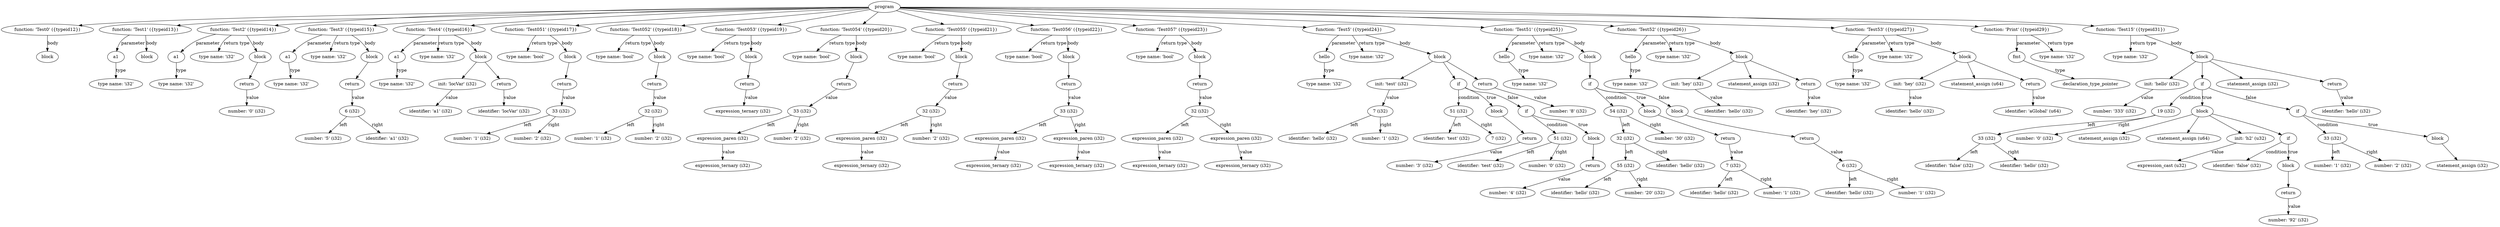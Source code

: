 digraph G {
"0x6000005b80c0" [label="program"]
"0x6000005b8540" [label="function: 'Test0' ({typeid12})"]
"0x6000005b85a0" [label="block"]
"0x6000005b8540" -> "0x6000005b85a0" [label="body"]
"0x6000005b80c0" -> "0x6000005b8540";
"0x6000005b86c0" [label="function: 'Test1' ({typeid13})"]
"0x6000005b8600" [label="a1"]
"0x6000005b8660" [label="type name: 'i32'"]
"0x6000005b8600" -> "0x6000005b8660" [label="type"]
"0x6000005b86c0" -> "0x6000005b8600" [label="parameter"]
"0x6000005b8720" [label="block"]
"0x6000005b86c0" -> "0x6000005b8720" [label="body"]
"0x6000005b80c0" -> "0x6000005b86c0";
"0x6000005b88a0" [label="function: 'Test2' ({typeid14})"]
"0x6000005b8780" [label="a1"]
"0x6000005b87e0" [label="type name: 'i32'"]
"0x6000005b8780" -> "0x6000005b87e0" [label="type"]
"0x6000005b88a0" -> "0x6000005b8780" [label="parameter"]
"0x6000005b8840" [label="type name: 'i32'"]
"0x6000005b8900" [label="block"]
"0x6000005b8960" [label="return"]
"0x6000005b89c0" [label="number: '0' (i32)"]
"0x6000005b8960" -> "0x6000005b89c0" [label="value"]
"0x6000005b8900" -> "0x6000005b8960" [label=""]
"0x6000005b88a0" -> "0x6000005b8840" [label="return type"]
"0x6000005b88a0" -> "0x6000005b8900" [label="body"]
"0x6000005b80c0" -> "0x6000005b88a0";
"0x6000005b8b40" [label="function: 'Test3' ({typeid15})"]
"0x6000005b8a20" [label="a1"]
"0x6000005b8a80" [label="type name: 'i32'"]
"0x6000005b8a20" -> "0x6000005b8a80" [label="type"]
"0x6000005b8b40" -> "0x6000005b8a20" [label="parameter"]
"0x6000005b8ae0" [label="type name: 'i32'"]
"0x6000005b8ba0" [label="block"]
"0x6000005b8c00" [label="return"]
"0x6000005b8cc0" [label="6 (i32)"]
"0x6000005b8c60" [label="number: '5' (i32)"]
"0x6000005b8d20" [label="identifier: 'a1' (i32)"]
"0x6000005b8cc0" -> "0x6000005b8c60" [label="left"]
"0x6000005b8cc0" -> "0x6000005b8d20" [label="right"]
"0x6000005b8c00" -> "0x6000005b8cc0" [label="value"]
"0x6000005b8ba0" -> "0x6000005b8c00" [label=""]
"0x6000005b8b40" -> "0x6000005b8ae0" [label="return type"]
"0x6000005b8b40" -> "0x6000005b8ba0" [label="body"]
"0x6000005b80c0" -> "0x6000005b8b40";
"0x6000005b8ea0" [label="function: 'Test4' ({typeid16})"]
"0x6000005b8d80" [label="a1"]
"0x6000005b8de0" [label="type name: 'i32'"]
"0x6000005b8d80" -> "0x6000005b8de0" [label="type"]
"0x6000005b8ea0" -> "0x6000005b8d80" [label="parameter"]
"0x6000005b8e40" [label="type name: 'i32'"]
"0x6000005b8f00" [label="block"]
"0x6000005b8fc0" [label="init: 'locVar' (i32)"]
"0x6000005b9020" [label="identifier: 'a1' (i32)"]
"0x6000005b8fc0" -> "0x6000005b9020" [label="value"]
"0x6000005b8f00" -> "0x6000005b8fc0" [label=""]
"0x6000005b9080" [label="return"]
"0x6000005b90e0" [label="identifier: 'locVar' (i32)"]
"0x6000005b9080" -> "0x6000005b90e0" [label="value"]
"0x6000005b8f00" -> "0x6000005b9080" [label=""]
"0x6000005b8ea0" -> "0x6000005b8e40" [label="return type"]
"0x6000005b8ea0" -> "0x6000005b8f00" [label="body"]
"0x6000005b80c0" -> "0x6000005b8ea0";
"0x6000005b91a0" [label="function: 'Test051' ({typeid17})"]
"0x6000005b9140" [label="type name: 'bool'"]
"0x6000005b9200" [label="block"]
"0x6000005b9260" [label="return"]
"0x6000005b9320" [label="33 (i32)"]
"0x6000005b92c0" [label="number: '1' (i32)"]
"0x6000005b9380" [label="number: '2' (i32)"]
"0x6000005b9320" -> "0x6000005b92c0" [label="left"]
"0x6000005b9320" -> "0x6000005b9380" [label="right"]
"0x6000005b9260" -> "0x6000005b9320" [label="value"]
"0x6000005b9200" -> "0x6000005b9260" [label=""]
"0x6000005b91a0" -> "0x6000005b9140" [label="return type"]
"0x6000005b91a0" -> "0x6000005b9200" [label="body"]
"0x6000005b80c0" -> "0x6000005b91a0";
"0x6000005b9440" [label="function: 'Test052' ({typeid18})"]
"0x6000005b93e0" [label="type name: 'bool'"]
"0x6000005b94a0" [label="block"]
"0x6000005b9500" [label="return"]
"0x6000005b95c0" [label="32 (i32)"]
"0x6000005b9560" [label="number: '1' (i32)"]
"0x6000005b9620" [label="number: '2' (i32)"]
"0x6000005b95c0" -> "0x6000005b9560" [label="left"]
"0x6000005b95c0" -> "0x6000005b9620" [label="right"]
"0x6000005b9500" -> "0x6000005b95c0" [label="value"]
"0x6000005b94a0" -> "0x6000005b9500" [label=""]
"0x6000005b9440" -> "0x6000005b93e0" [label="return type"]
"0x6000005b9440" -> "0x6000005b94a0" [label="body"]
"0x6000005b80c0" -> "0x6000005b9440";
"0x6000005b96e0" [label="function: 'Test053' ({typeid19})"]
"0x6000005b9680" [label="type name: 'bool'"]
"0x6000005b9740" [label="block"]
"0x6000005b97a0" [label="return"]
"0x6000005b9920" [label="expression_ternary (i32)"]
"0x6000005b97a0" -> "0x6000005b9920" [label="value"]
"0x6000005b9740" -> "0x6000005b97a0" [label=""]
"0x6000005b96e0" -> "0x6000005b9680" [label="return type"]
"0x6000005b96e0" -> "0x6000005b9740" [label="body"]
"0x6000005b80c0" -> "0x6000005b96e0";
"0x6000005b99e0" [label="function: 'Test054' ({typeid20})"]
"0x6000005b9980" [label="type name: 'bool'"]
"0x6000005b9a40" [label="block"]
"0x6000005b9aa0" [label="return"]
"0x6000005b9ce0" [label="33 (i32)"]
"0x6000005b9b00" [label="expression_paren (i32)"]
"0x6000005b9c80" [label="expression_ternary (i32)"]
"0x6000005b9b00" -> "0x6000005b9c80" [label="value"]
"0x6000005b9d40" [label="number: '2' (i32)"]
"0x6000005b9ce0" -> "0x6000005b9b00" [label="left"]
"0x6000005b9ce0" -> "0x6000005b9d40" [label="right"]
"0x6000005b9aa0" -> "0x6000005b9ce0" [label="value"]
"0x6000005b9a40" -> "0x6000005b9aa0" [label=""]
"0x6000005b99e0" -> "0x6000005b9980" [label="return type"]
"0x6000005b99e0" -> "0x6000005b9a40" [label="body"]
"0x6000005b80c0" -> "0x6000005b99e0";
"0x6000005b9e00" [label="function: 'Test055' ({typeid21})"]
"0x6000005b9da0" [label="type name: 'bool'"]
"0x6000005b9e60" [label="block"]
"0x6000005b9ec0" [label="return"]
"0x6000005ba100" [label="32 (i32)"]
"0x6000005b9f20" [label="expression_paren (i32)"]
"0x6000005ba0a0" [label="expression_ternary (i32)"]
"0x6000005b9f20" -> "0x6000005ba0a0" [label="value"]
"0x6000005ba160" [label="number: '2' (i32)"]
"0x6000005ba100" -> "0x6000005b9f20" [label="left"]
"0x6000005ba100" -> "0x6000005ba160" [label="right"]
"0x6000005b9ec0" -> "0x6000005ba100" [label="value"]
"0x6000005b9e60" -> "0x6000005b9ec0" [label=""]
"0x6000005b9e00" -> "0x6000005b9da0" [label="return type"]
"0x6000005b9e00" -> "0x6000005b9e60" [label="body"]
"0x6000005b80c0" -> "0x6000005b9e00";
"0x6000005ba220" [label="function: 'Test056' ({typeid22})"]
"0x6000005ba1c0" [label="type name: 'bool'"]
"0x6000005ba280" [label="block"]
"0x6000005ba2e0" [label="return"]
"0x6000005ba520" [label="33 (i32)"]
"0x6000005ba340" [label="expression_paren (i32)"]
"0x6000005ba4c0" [label="expression_ternary (i32)"]
"0x6000005ba340" -> "0x6000005ba4c0" [label="value"]
"0x6000005ba580" [label="expression_paren (i32)"]
"0x6000005ba700" [label="expression_ternary (i32)"]
"0x6000005ba580" -> "0x6000005ba700" [label="value"]
"0x6000005ba520" -> "0x6000005ba340" [label="left"]
"0x6000005ba520" -> "0x6000005ba580" [label="right"]
"0x6000005ba2e0" -> "0x6000005ba520" [label="value"]
"0x6000005ba280" -> "0x6000005ba2e0" [label=""]
"0x6000005ba220" -> "0x6000005ba1c0" [label="return type"]
"0x6000005ba220" -> "0x6000005ba280" [label="body"]
"0x6000005b80c0" -> "0x6000005ba220";
"0x6000005ba7c0" [label="function: 'Test057' ({typeid23})"]
"0x6000005ba760" [label="type name: 'bool'"]
"0x6000005ba820" [label="block"]
"0x6000005ba880" [label="return"]
"0x6000005baac0" [label="32 (i32)"]
"0x6000005ba8e0" [label="expression_paren (i32)"]
"0x6000005baa60" [label="expression_ternary (i32)"]
"0x6000005ba8e0" -> "0x6000005baa60" [label="value"]
"0x6000005bab20" [label="expression_paren (i32)"]
"0x6000005baca0" [label="expression_ternary (i32)"]
"0x6000005bab20" -> "0x6000005baca0" [label="value"]
"0x6000005baac0" -> "0x6000005ba8e0" [label="left"]
"0x6000005baac0" -> "0x6000005bab20" [label="right"]
"0x6000005ba880" -> "0x6000005baac0" [label="value"]
"0x6000005ba820" -> "0x6000005ba880" [label=""]
"0x6000005ba7c0" -> "0x6000005ba760" [label="return type"]
"0x6000005ba7c0" -> "0x6000005ba820" [label="body"]
"0x6000005b80c0" -> "0x6000005ba7c0";
"0x6000005bae20" [label="function: 'Test5' ({typeid24})"]
"0x6000005bad00" [label="hello"]
"0x6000005bad60" [label="type name: 'i32'"]
"0x6000005bad00" -> "0x6000005bad60" [label="type"]
"0x6000005bae20" -> "0x6000005bad00" [label="parameter"]
"0x6000005badc0" [label="type name: 'i32'"]
"0x6000005bae80" [label="block"]
"0x6000005baf40" [label="init: 'test' (i32)"]
"0x6000005bb000" [label="7 (i32)"]
"0x6000005bafa0" [label="identifier: 'hello' (i32)"]
"0x6000005bb060" [label="number: '1' (i32)"]
"0x6000005bb000" -> "0x6000005bafa0" [label="left"]
"0x6000005bb000" -> "0x6000005bb060" [label="right"]
"0x6000005baf40" -> "0x6000005bb000" [label="value"]
"0x6000005bae80" -> "0x6000005baf40" [label=""]
"0x6000005bb600" [label="if"]
"0x6000005bb120" [label="51 (i32)"]
"0x6000005bb0c0" [label="identifier: 'test' (i32)"]
"0x6000005bb180" [label="7 (i32)"]
"0x6000005bb120" -> "0x6000005bb0c0" [label="left"]
"0x6000005bb120" -> "0x6000005bb180" [label="right"]
"0x6000005bb240" [label="block"]
"0x6000005bb2a0" [label="return"]
"0x6000005bb300" [label="number: '3' (i32)"]
"0x6000005bb2a0" -> "0x6000005bb300" [label="value"]
"0x6000005bb240" -> "0x6000005bb2a0" [label=""]
"0x6000005bb5a0" [label="if"]
"0x6000005bb3c0" [label="51 (i32)"]
"0x6000005bb360" [label="identifier: 'test' (i32)"]
"0x6000005bb420" [label="number: '0' (i32)"]
"0x6000005bb3c0" -> "0x6000005bb360" [label="left"]
"0x6000005bb3c0" -> "0x6000005bb420" [label="right"]
"0x6000005bb480" [label="block"]
"0x6000005bb4e0" [label="return"]
"0x6000005bb540" [label="number: '4' (i32)"]
"0x6000005bb4e0" -> "0x6000005bb540" [label="value"]
"0x6000005bb480" -> "0x6000005bb4e0" [label=""]
"0x6000005bb5a0" -> "0x6000005bb3c0" [label="condition"]
"0x6000005bb5a0" -> "0x6000005bb480" [label="true"]
"0x6000005bb600" -> "0x6000005bb120" [label="condition"]
"0x6000005bb600" -> "0x6000005bb240" [label="true"]
"0x6000005bb600" -> "0x6000005bb5a0" [label="false"]
"0x6000005bae80" -> "0x6000005bb600" [label=""]
"0x6000005bb660" [label="return"]
"0x6000005bb6c0" [label="number: '8' (i32)"]
"0x6000005bb660" -> "0x6000005bb6c0" [label="value"]
"0x6000005bae80" -> "0x6000005bb660" [label=""]
"0x6000005bae20" -> "0x6000005badc0" [label="return type"]
"0x6000005bae20" -> "0x6000005bae80" [label="body"]
"0x6000005b80c0" -> "0x6000005bae20";
"0x6000005bb840" [label="function: 'Test51' ({typeid25})"]
"0x6000005bb720" [label="hello"]
"0x6000005bb780" [label="type name: 'i32'"]
"0x6000005bb720" -> "0x6000005bb780" [label="type"]
"0x6000005bb840" -> "0x6000005bb720" [label="parameter"]
"0x6000005bb7e0" [label="type name: 'i32'"]
"0x6000005bb8a0" [label="block"]
"0x6000005bbf60" [label="if"]
"0x6000005bbae0" [label="54 (i32)"]
"0x6000005bba20" [label="32 (i32)"]
"0x6000005bb960" [label="55 (i32)"]
"0x6000005bb900" [label="identifier: 'hello' (i32)"]
"0x6000005bb9c0" [label="number: '20' (i32)"]
"0x6000005bb960" -> "0x6000005bb900" [label="left"]
"0x6000005bb960" -> "0x6000005bb9c0" [label="right"]
"0x6000005bba80" [label="identifier: 'hello' (i32)"]
"0x6000005bba20" -> "0x6000005bb960" [label="left"]
"0x6000005bba20" -> "0x6000005bba80" [label="right"]
"0x6000005bbb40" [label="number: '30' (i32)"]
"0x6000005bbae0" -> "0x6000005bba20" [label="left"]
"0x6000005bbae0" -> "0x6000005bbb40" [label="right"]
"0x6000005bbba0" [label="block"]
"0x6000005bbc00" [label="return"]
"0x6000005bbcc0" [label="7 (i32)"]
"0x6000005bbc60" [label="identifier: 'hello' (i32)"]
"0x6000005bbd20" [label="number: '1' (i32)"]
"0x6000005bbcc0" -> "0x6000005bbc60" [label="left"]
"0x6000005bbcc0" -> "0x6000005bbd20" [label="right"]
"0x6000005bbc00" -> "0x6000005bbcc0" [label="value"]
"0x6000005bbba0" -> "0x6000005bbc00" [label=""]
"0x6000005bbd80" [label="block"]
"0x6000005bbde0" [label="return"]
"0x6000005bbea0" [label="6 (i32)"]
"0x6000005bbe40" [label="identifier: 'hello' (i32)"]
"0x6000005bbf00" [label="number: '1' (i32)"]
"0x6000005bbea0" -> "0x6000005bbe40" [label="left"]
"0x6000005bbea0" -> "0x6000005bbf00" [label="right"]
"0x6000005bbde0" -> "0x6000005bbea0" [label="value"]
"0x6000005bbd80" -> "0x6000005bbde0" [label=""]
"0x6000005bbf60" -> "0x6000005bbae0" [label="condition"]
"0x6000005bbf60" -> "0x6000005bbba0" [label="true"]
"0x6000005bbf60" -> "0x6000005bbd80" [label="false"]
"0x6000005bb8a0" -> "0x6000005bbf60" [label=""]
"0x6000005bb840" -> "0x6000005bb7e0" [label="return type"]
"0x6000005bb840" -> "0x6000005bb8a0" [label="body"]
"0x6000005b80c0" -> "0x6000005bb840";
"0x6000005b0120" [label="function: 'Test52' ({typeid26})"]
"0x6000005b0000" [label="hello"]
"0x6000005b0060" [label="type name: 'i32'"]
"0x6000005b0000" -> "0x6000005b0060" [label="type"]
"0x6000005b0120" -> "0x6000005b0000" [label="parameter"]
"0x6000005b00c0" [label="type name: 'i32'"]
"0x6000005b0180" [label="block"]
"0x6000005b0240" [label="init: 'hey' (i32)"]
"0x6000005b02a0" [label="identifier: 'hello' (i32)"]
"0x6000005b0240" -> "0x6000005b02a0" [label="value"]
"0x6000005b0180" -> "0x6000005b0240" [label=""]
"0x6000005b0360" [label="statement_assign (i32)"]
"0x6000005b0180" -> "0x6000005b0360" [label=""]
"0x6000005b0420" [label="return"]
"0x6000005b0480" [label="identifier: 'hey' (i32)"]
"0x6000005b0420" -> "0x6000005b0480" [label="value"]
"0x6000005b0180" -> "0x6000005b0420" [label=""]
"0x6000005b0120" -> "0x6000005b00c0" [label="return type"]
"0x6000005b0120" -> "0x6000005b0180" [label="body"]
"0x6000005b80c0" -> "0x6000005b0120";
"0x6000005b0600" [label="function: 'Test53' ({typeid27})"]
"0x6000005b04e0" [label="hello"]
"0x6000005b0540" [label="type name: 'i32'"]
"0x6000005b04e0" -> "0x6000005b0540" [label="type"]
"0x6000005b0600" -> "0x6000005b04e0" [label="parameter"]
"0x6000005b05a0" [label="type name: 'i32'"]
"0x6000005b0660" [label="block"]
"0x6000005b0720" [label="init: 'hey' (i32)"]
"0x6000005b0780" [label="identifier: 'hello' (i32)"]
"0x6000005b0720" -> "0x6000005b0780" [label="value"]
"0x6000005b0660" -> "0x6000005b0720" [label=""]
"0x6000005b0840" [label="statement_assign (u64)"]
"0x6000005b0660" -> "0x6000005b0840" [label=""]
"0x6000005b09c0" [label="return"]
"0x6000005b0a20" [label="identifier: 'aGlobal' (u64)"]
"0x6000005b09c0" -> "0x6000005b0a20" [label="value"]
"0x6000005b0660" -> "0x6000005b09c0" [label=""]
"0x6000005b0600" -> "0x6000005b05a0" [label="return type"]
"0x6000005b0600" -> "0x6000005b0660" [label="body"]
"0x6000005b80c0" -> "0x6000005b0600";
"0x6000005b0c00" [label="function: 'Print' ({typeid29})"]
"0x6000005b0a80" [label="fmt"]
"0x6000005b0b40" [label="declaration_type_pointer"]
"0x6000005b0a80" -> "0x6000005b0b40" [label="type"]
"0x6000005b0c00" -> "0x6000005b0a80" [label="parameter"]
"0x6000005b0ba0" [label="type name: 'i32'"]
"0x6000005b0c00" -> "0x6000005b0ba0" [label="return type"]
"0x6000005b80c0" -> "0x6000005b0c00";
"0x6000005b0cc0" [label="function: 'Test15' ({typeid31})"]
"0x6000005b0c60" [label="type name: 'i32'"]
"0x6000005b0d20" [label="block"]
"0x6000005b0de0" [label="init: 'hello' (i32)"]
"0x6000005b0e40" [label="number: '333' (i32)"]
"0x6000005b0de0" -> "0x6000005b0e40" [label="value"]
"0x6000005b0d20" -> "0x6000005b0de0" [label=""]
"0x6000005b19e0" [label="if"]
"0x6000005b0fc0" [label="19 (i32)"]
"0x6000005b0f00" [label="33 (i32)"]
"0x6000005b0ea0" [label="identifier: 'false' (i32)"]
"0x6000005b0f60" [label="identifier: 'hello' (i32)"]
"0x6000005b0f00" -> "0x6000005b0ea0" [label="left"]
"0x6000005b0f00" -> "0x6000005b0f60" [label="right"]
"0x6000005b1020" [label="number: '0' (i32)"]
"0x6000005b0fc0" -> "0x6000005b0f00" [label="left"]
"0x6000005b0fc0" -> "0x6000005b1020" [label="right"]
"0x6000005b1080" [label="block"]
"0x6000005b1140" [label="statement_assign (i32)"]
"0x6000005b1080" -> "0x6000005b1140" [label=""]
"0x6000005b1260" [label="statement_assign (u64)"]
"0x6000005b1080" -> "0x6000005b1260" [label=""]
"0x6000005b1380" [label="init: 'h2' (u32)"]
"0x6000005b1440" [label="expression_cast (u32)"]
"0x6000005b1380" -> "0x6000005b1440" [label="value"]
"0x6000005b1080" -> "0x6000005b1380" [label=""]
"0x6000005b1680" [label="if"]
"0x6000005b1500" [label="identifier: 'false' (i32)"]
"0x6000005b1560" [label="block"]
"0x6000005b15c0" [label="return"]
"0x6000005b1620" [label="number: '92' (i32)"]
"0x6000005b15c0" -> "0x6000005b1620" [label="value"]
"0x6000005b1560" -> "0x6000005b15c0" [label=""]
"0x6000005b1680" -> "0x6000005b1500" [label="condition"]
"0x6000005b1680" -> "0x6000005b1560" [label="true"]
"0x6000005b1080" -> "0x6000005b1680" [label=""]
"0x6000005b1980" [label="if"]
"0x6000005b1740" [label="33 (i32)"]
"0x6000005b16e0" [label="number: '1' (i32)"]
"0x6000005b17a0" [label="number: '2' (i32)"]
"0x6000005b1740" -> "0x6000005b16e0" [label="left"]
"0x6000005b1740" -> "0x6000005b17a0" [label="right"]
"0x6000005b1800" [label="block"]
"0x6000005b18c0" [label="statement_assign (i32)"]
"0x6000005b1800" -> "0x6000005b18c0" [label=""]
"0x6000005b1980" -> "0x6000005b1740" [label="condition"]
"0x6000005b1980" -> "0x6000005b1800" [label="true"]
"0x6000005b19e0" -> "0x6000005b0fc0" [label="condition"]
"0x6000005b19e0" -> "0x6000005b1080" [label="true"]
"0x6000005b19e0" -> "0x6000005b1980" [label="false"]
"0x6000005b0d20" -> "0x6000005b19e0" [label=""]
"0x6000005b1aa0" [label="statement_assign (i32)"]
"0x6000005b0d20" -> "0x6000005b1aa0" [label=""]
"0x6000005b1b60" [label="return"]
"0x6000005b1bc0" [label="identifier: 'hello' (i32)"]
"0x6000005b1b60" -> "0x6000005b1bc0" [label="value"]
"0x6000005b0d20" -> "0x6000005b1b60" [label=""]
"0x6000005b0cc0" -> "0x6000005b0c60" [label="return type"]
"0x6000005b0cc0" -> "0x6000005b0d20" [label="body"]
"0x6000005b80c0" -> "0x6000005b0cc0";
}
